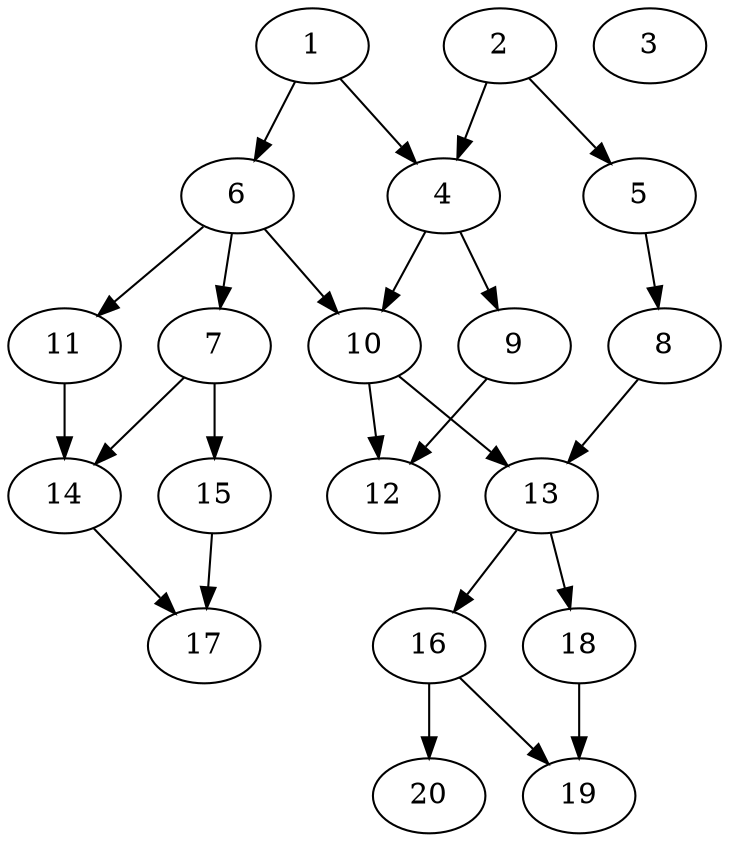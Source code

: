 // DAG automatically generated by daggen at Tue Jul 23 14:23:30 2019
// ./daggen --dot -n 20 --ccr 0.3 --fat 0.6 --regular 0.5 --density 0.6 --mindata 5242880 --maxdata 52428800 
digraph G {
  1 [size="132597760", alpha="0.12", expect_size="39779328"] 
  1 -> 4 [size ="39779328"]
  1 -> 6 [size ="39779328"]
  2 [size="120367787", alpha="0.06", expect_size="36110336"] 
  2 -> 4 [size ="36110336"]
  2 -> 5 [size ="36110336"]
  3 [size="112581973", alpha="0.08", expect_size="33774592"] 
  4 [size="59910827", alpha="0.18", expect_size="17973248"] 
  4 -> 9 [size ="17973248"]
  4 -> 10 [size ="17973248"]
  5 [size="97467733", alpha="0.04", expect_size="29240320"] 
  5 -> 8 [size ="29240320"]
  6 [size="107595093", alpha="0.04", expect_size="32278528"] 
  6 -> 7 [size ="32278528"]
  6 -> 10 [size ="32278528"]
  6 -> 11 [size ="32278528"]
  7 [size="62115840", alpha="0.03", expect_size="18634752"] 
  7 -> 14 [size ="18634752"]
  7 -> 15 [size ="18634752"]
  8 [size="28733440", alpha="0.09", expect_size="8620032"] 
  8 -> 13 [size ="8620032"]
  9 [size="18725547", alpha="0.11", expect_size="5617664"] 
  9 -> 12 [size ="5617664"]
  10 [size="84995413", alpha="0.12", expect_size="25498624"] 
  10 -> 12 [size ="25498624"]
  10 -> 13 [size ="25498624"]
  11 [size="98177707", alpha="0.07", expect_size="29453312"] 
  11 -> 14 [size ="29453312"]
  12 [size="38683307", alpha="0.18", expect_size="11604992"] 
  13 [size="84353707", alpha="0.06", expect_size="25306112"] 
  13 -> 16 [size ="25306112"]
  13 -> 18 [size ="25306112"]
  14 [size="148384427", alpha="0.03", expect_size="44515328"] 
  14 -> 17 [size ="44515328"]
  15 [size="134727680", alpha="0.18", expect_size="40418304"] 
  15 -> 17 [size ="40418304"]
  16 [size="164621653", alpha="0.02", expect_size="49386496"] 
  16 -> 19 [size ="49386496"]
  16 -> 20 [size ="49386496"]
  17 [size="39437653", alpha="0.18", expect_size="11831296"] 
  18 [size="59450027", alpha="0.14", expect_size="17835008"] 
  18 -> 19 [size ="17835008"]
  19 [size="130901333", alpha="0.12", expect_size="39270400"] 
  20 [size="62109013", alpha="0.17", expect_size="18632704"] 
}
